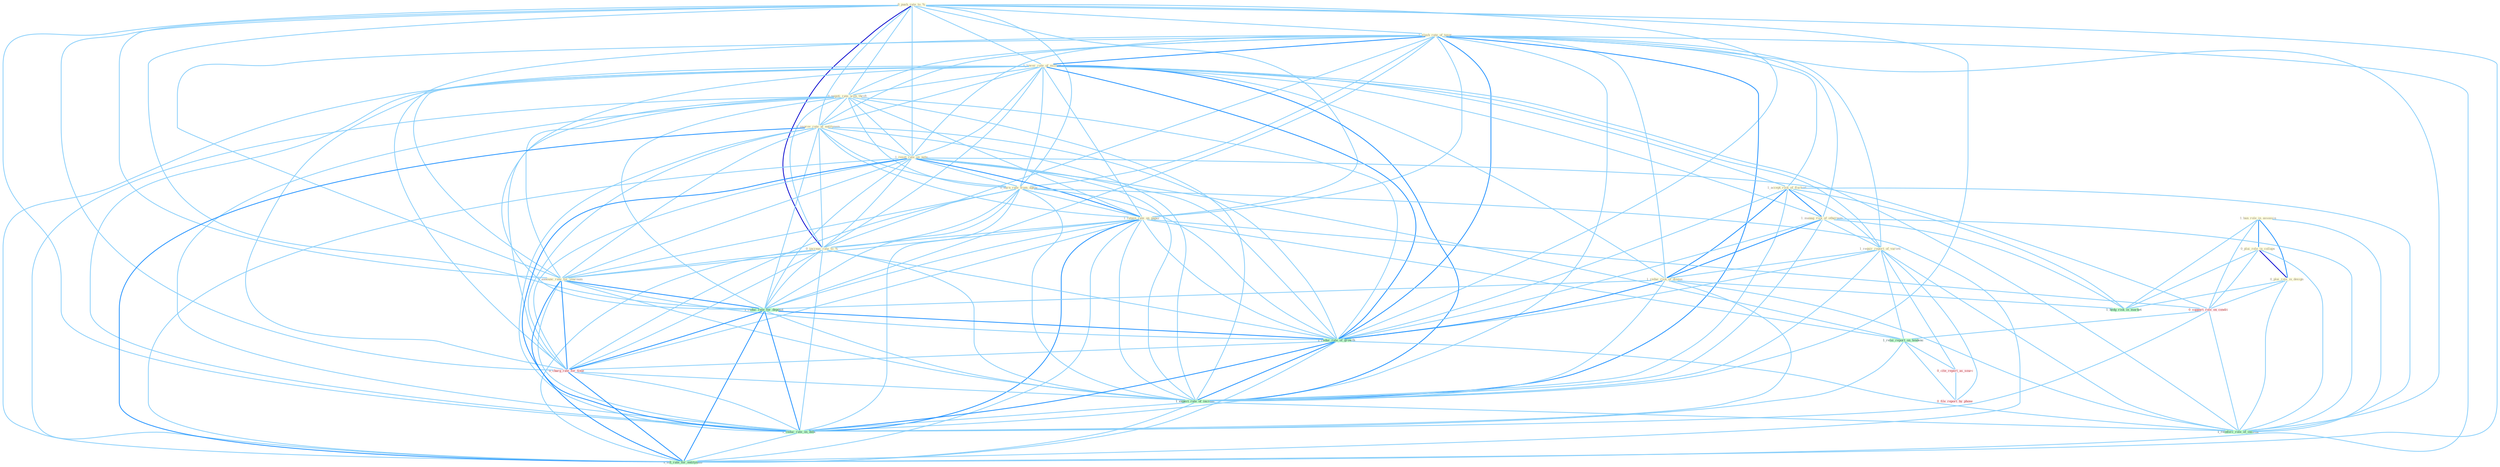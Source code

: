 Graph G{ 
    node
    [shape=polygon,style=filled,width=.5,height=.06,color="#BDFCC9",fixedsize=true,fontsize=4,
    fontcolor="#2f4f4f"];
    {node
    [color="#ffffe0", fontcolor="#8b7d6b"] "0_push_rate_to_% " "1_slash_rate_of_taxat " "1_lower_rate_of_million " "0_negoti_rate_with_thrift " "1_ban_role_in_assassin " "1_accept_risk_of_fluctuat " "0_plai_role_in_collaps " "0_improv_rate_at_entitynam " "1_reset_rate_on_note " "0_earn_rate_from_agenc " "1_manag_risk_of_othernum " "1_requir_report_of_varieti " "1_retain_rate_on_paper " "0_increas_rate_to_% " "1_announc_rate_for_yearnum " "1_reduc_risk_of_diseas " "0_plai_role_in_design "}
{node [color="#fff0f5", fontcolor="#b22222"] "0_support_role_on_condit " "0_cite_report_as_sourc " "0_file_report_by_phone " "0_charg_rate_for_time "}
edge [color="#B0E2FF"];

	"0_push_rate_to_% " -- "1_slash_rate_of_taxat " [w="1", color="#87cefa" ];
	"0_push_rate_to_% " -- "1_lower_rate_of_million " [w="1", color="#87cefa" ];
	"0_push_rate_to_% " -- "0_negoti_rate_with_thrift " [w="1", color="#87cefa" ];
	"0_push_rate_to_% " -- "0_improv_rate_at_entitynam " [w="1", color="#87cefa" ];
	"0_push_rate_to_% " -- "1_reset_rate_on_note " [w="1", color="#87cefa" ];
	"0_push_rate_to_% " -- "0_earn_rate_from_agenc " [w="1", color="#87cefa" ];
	"0_push_rate_to_% " -- "1_retain_rate_on_paper " [w="1", color="#87cefa" ];
	"0_push_rate_to_% " -- "0_increas_rate_to_% " [w="3", color="#0000cd" , len=0.6];
	"0_push_rate_to_% " -- "1_announc_rate_for_yearnum " [w="1", color="#87cefa" ];
	"0_push_rate_to_% " -- "1_reduc_rate_for_deposit " [w="1", color="#87cefa" ];
	"0_push_rate_to_% " -- "1_reduc_rate_of_growth " [w="1", color="#87cefa" ];
	"0_push_rate_to_% " -- "0_charg_rate_for_time " [w="1", color="#87cefa" ];
	"0_push_rate_to_% " -- "1_expect_rate_of_increas " [w="1", color="#87cefa" ];
	"0_push_rate_to_% " -- "1_reduc_rate_on_debt " [w="1", color="#87cefa" ];
	"0_push_rate_to_% " -- "1_lift_rate_for_entitynam " [w="1", color="#87cefa" ];
	"1_slash_rate_of_taxat " -- "1_lower_rate_of_million " [w="2", color="#1e90ff" , len=0.8];
	"1_slash_rate_of_taxat " -- "0_negoti_rate_with_thrift " [w="1", color="#87cefa" ];
	"1_slash_rate_of_taxat " -- "1_accept_risk_of_fluctuat " [w="1", color="#87cefa" ];
	"1_slash_rate_of_taxat " -- "0_improv_rate_at_entitynam " [w="1", color="#87cefa" ];
	"1_slash_rate_of_taxat " -- "1_reset_rate_on_note " [w="1", color="#87cefa" ];
	"1_slash_rate_of_taxat " -- "0_earn_rate_from_agenc " [w="1", color="#87cefa" ];
	"1_slash_rate_of_taxat " -- "1_manag_risk_of_othernum " [w="1", color="#87cefa" ];
	"1_slash_rate_of_taxat " -- "1_requir_report_of_varieti " [w="1", color="#87cefa" ];
	"1_slash_rate_of_taxat " -- "1_retain_rate_on_paper " [w="1", color="#87cefa" ];
	"1_slash_rate_of_taxat " -- "0_increas_rate_to_% " [w="1", color="#87cefa" ];
	"1_slash_rate_of_taxat " -- "1_announc_rate_for_yearnum " [w="1", color="#87cefa" ];
	"1_slash_rate_of_taxat " -- "1_reduc_risk_of_diseas " [w="1", color="#87cefa" ];
	"1_slash_rate_of_taxat " -- "1_reduc_rate_for_deposit " [w="1", color="#87cefa" ];
	"1_slash_rate_of_taxat " -- "1_reduc_rate_of_growth " [w="2", color="#1e90ff" , len=0.8];
	"1_slash_rate_of_taxat " -- "0_charg_rate_for_time " [w="1", color="#87cefa" ];
	"1_slash_rate_of_taxat " -- "1_expect_rate_of_increas " [w="2", color="#1e90ff" , len=0.8];
	"1_slash_rate_of_taxat " -- "1_reduc_rate_on_debt " [w="1", color="#87cefa" ];
	"1_slash_rate_of_taxat " -- "1_reinforc_role_of_institut " [w="1", color="#87cefa" ];
	"1_slash_rate_of_taxat " -- "1_lift_rate_for_entitynam " [w="1", color="#87cefa" ];
	"1_lower_rate_of_million " -- "0_negoti_rate_with_thrift " [w="1", color="#87cefa" ];
	"1_lower_rate_of_million " -- "1_accept_risk_of_fluctuat " [w="1", color="#87cefa" ];
	"1_lower_rate_of_million " -- "0_improv_rate_at_entitynam " [w="1", color="#87cefa" ];
	"1_lower_rate_of_million " -- "1_reset_rate_on_note " [w="1", color="#87cefa" ];
	"1_lower_rate_of_million " -- "0_earn_rate_from_agenc " [w="1", color="#87cefa" ];
	"1_lower_rate_of_million " -- "1_manag_risk_of_othernum " [w="1", color="#87cefa" ];
	"1_lower_rate_of_million " -- "1_requir_report_of_varieti " [w="1", color="#87cefa" ];
	"1_lower_rate_of_million " -- "1_retain_rate_on_paper " [w="1", color="#87cefa" ];
	"1_lower_rate_of_million " -- "0_increas_rate_to_% " [w="1", color="#87cefa" ];
	"1_lower_rate_of_million " -- "1_announc_rate_for_yearnum " [w="1", color="#87cefa" ];
	"1_lower_rate_of_million " -- "1_reduc_risk_of_diseas " [w="1", color="#87cefa" ];
	"1_lower_rate_of_million " -- "1_reduc_rate_for_deposit " [w="1", color="#87cefa" ];
	"1_lower_rate_of_million " -- "1_reduc_rate_of_growth " [w="2", color="#1e90ff" , len=0.8];
	"1_lower_rate_of_million " -- "0_charg_rate_for_time " [w="1", color="#87cefa" ];
	"1_lower_rate_of_million " -- "1_expect_rate_of_increas " [w="2", color="#1e90ff" , len=0.8];
	"1_lower_rate_of_million " -- "1_reduc_rate_on_debt " [w="1", color="#87cefa" ];
	"1_lower_rate_of_million " -- "1_reinforc_role_of_institut " [w="1", color="#87cefa" ];
	"1_lower_rate_of_million " -- "1_lift_rate_for_entitynam " [w="1", color="#87cefa" ];
	"0_negoti_rate_with_thrift " -- "0_improv_rate_at_entitynam " [w="1", color="#87cefa" ];
	"0_negoti_rate_with_thrift " -- "1_reset_rate_on_note " [w="1", color="#87cefa" ];
	"0_negoti_rate_with_thrift " -- "0_earn_rate_from_agenc " [w="1", color="#87cefa" ];
	"0_negoti_rate_with_thrift " -- "1_retain_rate_on_paper " [w="1", color="#87cefa" ];
	"0_negoti_rate_with_thrift " -- "0_increas_rate_to_% " [w="1", color="#87cefa" ];
	"0_negoti_rate_with_thrift " -- "1_announc_rate_for_yearnum " [w="1", color="#87cefa" ];
	"0_negoti_rate_with_thrift " -- "1_reduc_rate_for_deposit " [w="1", color="#87cefa" ];
	"0_negoti_rate_with_thrift " -- "1_reduc_rate_of_growth " [w="1", color="#87cefa" ];
	"0_negoti_rate_with_thrift " -- "0_charg_rate_for_time " [w="1", color="#87cefa" ];
	"0_negoti_rate_with_thrift " -- "1_expect_rate_of_increas " [w="1", color="#87cefa" ];
	"0_negoti_rate_with_thrift " -- "1_reduc_rate_on_debt " [w="1", color="#87cefa" ];
	"0_negoti_rate_with_thrift " -- "1_lift_rate_for_entitynam " [w="1", color="#87cefa" ];
	"1_ban_role_in_assassin " -- "0_plai_role_in_collaps " [w="2", color="#1e90ff" , len=0.8];
	"1_ban_role_in_assassin " -- "0_plai_role_in_design " [w="2", color="#1e90ff" , len=0.8];
	"1_ban_role_in_assassin " -- "0_support_role_on_condit " [w="1", color="#87cefa" ];
	"1_ban_role_in_assassin " -- "1_reinforc_role_of_institut " [w="1", color="#87cefa" ];
	"1_ban_role_in_assassin " -- "1_hedg_risk_in_market " [w="1", color="#87cefa" ];
	"1_accept_risk_of_fluctuat " -- "1_manag_risk_of_othernum " [w="2", color="#1e90ff" , len=0.8];
	"1_accept_risk_of_fluctuat " -- "1_requir_report_of_varieti " [w="1", color="#87cefa" ];
	"1_accept_risk_of_fluctuat " -- "1_reduc_risk_of_diseas " [w="2", color="#1e90ff" , len=0.8];
	"1_accept_risk_of_fluctuat " -- "1_reduc_rate_of_growth " [w="1", color="#87cefa" ];
	"1_accept_risk_of_fluctuat " -- "1_expect_rate_of_increas " [w="1", color="#87cefa" ];
	"1_accept_risk_of_fluctuat " -- "1_reinforc_role_of_institut " [w="1", color="#87cefa" ];
	"1_accept_risk_of_fluctuat " -- "1_hedg_risk_in_market " [w="1", color="#87cefa" ];
	"0_plai_role_in_collaps " -- "0_plai_role_in_design " [w="3", color="#0000cd" , len=0.6];
	"0_plai_role_in_collaps " -- "0_support_role_on_condit " [w="1", color="#87cefa" ];
	"0_plai_role_in_collaps " -- "1_reinforc_role_of_institut " [w="1", color="#87cefa" ];
	"0_plai_role_in_collaps " -- "1_hedg_risk_in_market " [w="1", color="#87cefa" ];
	"0_improv_rate_at_entitynam " -- "1_reset_rate_on_note " [w="1", color="#87cefa" ];
	"0_improv_rate_at_entitynam " -- "0_earn_rate_from_agenc " [w="1", color="#87cefa" ];
	"0_improv_rate_at_entitynam " -- "1_retain_rate_on_paper " [w="1", color="#87cefa" ];
	"0_improv_rate_at_entitynam " -- "0_increas_rate_to_% " [w="1", color="#87cefa" ];
	"0_improv_rate_at_entitynam " -- "1_announc_rate_for_yearnum " [w="1", color="#87cefa" ];
	"0_improv_rate_at_entitynam " -- "1_reduc_rate_for_deposit " [w="1", color="#87cefa" ];
	"0_improv_rate_at_entitynam " -- "1_reduc_rate_of_growth " [w="1", color="#87cefa" ];
	"0_improv_rate_at_entitynam " -- "0_charg_rate_for_time " [w="1", color="#87cefa" ];
	"0_improv_rate_at_entitynam " -- "1_expect_rate_of_increas " [w="1", color="#87cefa" ];
	"0_improv_rate_at_entitynam " -- "1_reduc_rate_on_debt " [w="1", color="#87cefa" ];
	"0_improv_rate_at_entitynam " -- "1_lift_rate_for_entitynam " [w="2", color="#1e90ff" , len=0.8];
	"1_reset_rate_on_note " -- "0_earn_rate_from_agenc " [w="1", color="#87cefa" ];
	"1_reset_rate_on_note " -- "1_retain_rate_on_paper " [w="2", color="#1e90ff" , len=0.8];
	"1_reset_rate_on_note " -- "0_increas_rate_to_% " [w="1", color="#87cefa" ];
	"1_reset_rate_on_note " -- "1_announc_rate_for_yearnum " [w="1", color="#87cefa" ];
	"1_reset_rate_on_note " -- "1_reduc_rate_for_deposit " [w="1", color="#87cefa" ];
	"1_reset_rate_on_note " -- "0_support_role_on_condit " [w="1", color="#87cefa" ];
	"1_reset_rate_on_note " -- "1_relai_report_on_tendenc " [w="1", color="#87cefa" ];
	"1_reset_rate_on_note " -- "1_reduc_rate_of_growth " [w="1", color="#87cefa" ];
	"1_reset_rate_on_note " -- "0_charg_rate_for_time " [w="1", color="#87cefa" ];
	"1_reset_rate_on_note " -- "1_expect_rate_of_increas " [w="1", color="#87cefa" ];
	"1_reset_rate_on_note " -- "1_reduc_rate_on_debt " [w="2", color="#1e90ff" , len=0.8];
	"1_reset_rate_on_note " -- "1_lift_rate_for_entitynam " [w="1", color="#87cefa" ];
	"0_earn_rate_from_agenc " -- "1_retain_rate_on_paper " [w="1", color="#87cefa" ];
	"0_earn_rate_from_agenc " -- "0_increas_rate_to_% " [w="1", color="#87cefa" ];
	"0_earn_rate_from_agenc " -- "1_announc_rate_for_yearnum " [w="1", color="#87cefa" ];
	"0_earn_rate_from_agenc " -- "1_reduc_rate_for_deposit " [w="1", color="#87cefa" ];
	"0_earn_rate_from_agenc " -- "1_reduc_rate_of_growth " [w="1", color="#87cefa" ];
	"0_earn_rate_from_agenc " -- "0_charg_rate_for_time " [w="1", color="#87cefa" ];
	"0_earn_rate_from_agenc " -- "1_expect_rate_of_increas " [w="1", color="#87cefa" ];
	"0_earn_rate_from_agenc " -- "1_reduc_rate_on_debt " [w="1", color="#87cefa" ];
	"0_earn_rate_from_agenc " -- "1_lift_rate_for_entitynam " [w="1", color="#87cefa" ];
	"1_manag_risk_of_othernum " -- "1_requir_report_of_varieti " [w="1", color="#87cefa" ];
	"1_manag_risk_of_othernum " -- "1_reduc_risk_of_diseas " [w="2", color="#1e90ff" , len=0.8];
	"1_manag_risk_of_othernum " -- "1_reduc_rate_of_growth " [w="1", color="#87cefa" ];
	"1_manag_risk_of_othernum " -- "1_expect_rate_of_increas " [w="1", color="#87cefa" ];
	"1_manag_risk_of_othernum " -- "1_reinforc_role_of_institut " [w="1", color="#87cefa" ];
	"1_manag_risk_of_othernum " -- "1_hedg_risk_in_market " [w="1", color="#87cefa" ];
	"1_requir_report_of_varieti " -- "1_reduc_risk_of_diseas " [w="1", color="#87cefa" ];
	"1_requir_report_of_varieti " -- "1_relai_report_on_tendenc " [w="1", color="#87cefa" ];
	"1_requir_report_of_varieti " -- "0_cite_report_as_sourc " [w="1", color="#87cefa" ];
	"1_requir_report_of_varieti " -- "1_reduc_rate_of_growth " [w="1", color="#87cefa" ];
	"1_requir_report_of_varieti " -- "0_file_report_by_phone " [w="1", color="#87cefa" ];
	"1_requir_report_of_varieti " -- "1_expect_rate_of_increas " [w="1", color="#87cefa" ];
	"1_requir_report_of_varieti " -- "1_reinforc_role_of_institut " [w="1", color="#87cefa" ];
	"1_retain_rate_on_paper " -- "0_increas_rate_to_% " [w="1", color="#87cefa" ];
	"1_retain_rate_on_paper " -- "1_announc_rate_for_yearnum " [w="1", color="#87cefa" ];
	"1_retain_rate_on_paper " -- "1_reduc_rate_for_deposit " [w="1", color="#87cefa" ];
	"1_retain_rate_on_paper " -- "0_support_role_on_condit " [w="1", color="#87cefa" ];
	"1_retain_rate_on_paper " -- "1_relai_report_on_tendenc " [w="1", color="#87cefa" ];
	"1_retain_rate_on_paper " -- "1_reduc_rate_of_growth " [w="1", color="#87cefa" ];
	"1_retain_rate_on_paper " -- "0_charg_rate_for_time " [w="1", color="#87cefa" ];
	"1_retain_rate_on_paper " -- "1_expect_rate_of_increas " [w="1", color="#87cefa" ];
	"1_retain_rate_on_paper " -- "1_reduc_rate_on_debt " [w="2", color="#1e90ff" , len=0.8];
	"1_retain_rate_on_paper " -- "1_lift_rate_for_entitynam " [w="1", color="#87cefa" ];
	"0_increas_rate_to_% " -- "1_announc_rate_for_yearnum " [w="1", color="#87cefa" ];
	"0_increas_rate_to_% " -- "1_reduc_rate_for_deposit " [w="1", color="#87cefa" ];
	"0_increas_rate_to_% " -- "1_reduc_rate_of_growth " [w="1", color="#87cefa" ];
	"0_increas_rate_to_% " -- "0_charg_rate_for_time " [w="1", color="#87cefa" ];
	"0_increas_rate_to_% " -- "1_expect_rate_of_increas " [w="1", color="#87cefa" ];
	"0_increas_rate_to_% " -- "1_reduc_rate_on_debt " [w="1", color="#87cefa" ];
	"0_increas_rate_to_% " -- "1_lift_rate_for_entitynam " [w="1", color="#87cefa" ];
	"1_announc_rate_for_yearnum " -- "1_reduc_rate_for_deposit " [w="2", color="#1e90ff" , len=0.8];
	"1_announc_rate_for_yearnum " -- "1_reduc_rate_of_growth " [w="1", color="#87cefa" ];
	"1_announc_rate_for_yearnum " -- "0_charg_rate_for_time " [w="2", color="#1e90ff" , len=0.8];
	"1_announc_rate_for_yearnum " -- "1_expect_rate_of_increas " [w="1", color="#87cefa" ];
	"1_announc_rate_for_yearnum " -- "1_reduc_rate_on_debt " [w="1", color="#87cefa" ];
	"1_announc_rate_for_yearnum " -- "1_lift_rate_for_entitynam " [w="2", color="#1e90ff" , len=0.8];
	"1_reduc_risk_of_diseas " -- "1_reduc_rate_for_deposit " [w="1", color="#87cefa" ];
	"1_reduc_risk_of_diseas " -- "1_reduc_rate_of_growth " [w="2", color="#1e90ff" , len=0.8];
	"1_reduc_risk_of_diseas " -- "1_expect_rate_of_increas " [w="1", color="#87cefa" ];
	"1_reduc_risk_of_diseas " -- "1_reduc_rate_on_debt " [w="1", color="#87cefa" ];
	"1_reduc_risk_of_diseas " -- "1_reinforc_role_of_institut " [w="1", color="#87cefa" ];
	"1_reduc_risk_of_diseas " -- "1_hedg_risk_in_market " [w="1", color="#87cefa" ];
	"0_plai_role_in_design " -- "0_support_role_on_condit " [w="1", color="#87cefa" ];
	"0_plai_role_in_design " -- "1_reinforc_role_of_institut " [w="1", color="#87cefa" ];
	"0_plai_role_in_design " -- "1_hedg_risk_in_market " [w="1", color="#87cefa" ];
	"1_reduc_rate_for_deposit " -- "1_reduc_rate_of_growth " [w="2", color="#1e90ff" , len=0.8];
	"1_reduc_rate_for_deposit " -- "0_charg_rate_for_time " [w="2", color="#1e90ff" , len=0.8];
	"1_reduc_rate_for_deposit " -- "1_expect_rate_of_increas " [w="1", color="#87cefa" ];
	"1_reduc_rate_for_deposit " -- "1_reduc_rate_on_debt " [w="2", color="#1e90ff" , len=0.8];
	"1_reduc_rate_for_deposit " -- "1_lift_rate_for_entitynam " [w="2", color="#1e90ff" , len=0.8];
	"0_support_role_on_condit " -- "1_relai_report_on_tendenc " [w="1", color="#87cefa" ];
	"0_support_role_on_condit " -- "1_reduc_rate_on_debt " [w="1", color="#87cefa" ];
	"0_support_role_on_condit " -- "1_reinforc_role_of_institut " [w="1", color="#87cefa" ];
	"1_relai_report_on_tendenc " -- "0_cite_report_as_sourc " [w="1", color="#87cefa" ];
	"1_relai_report_on_tendenc " -- "0_file_report_by_phone " [w="1", color="#87cefa" ];
	"1_relai_report_on_tendenc " -- "1_reduc_rate_on_debt " [w="1", color="#87cefa" ];
	"0_cite_report_as_sourc " -- "0_file_report_by_phone " [w="1", color="#87cefa" ];
	"1_reduc_rate_of_growth " -- "0_charg_rate_for_time " [w="1", color="#87cefa" ];
	"1_reduc_rate_of_growth " -- "1_expect_rate_of_increas " [w="2", color="#1e90ff" , len=0.8];
	"1_reduc_rate_of_growth " -- "1_reduc_rate_on_debt " [w="2", color="#1e90ff" , len=0.8];
	"1_reduc_rate_of_growth " -- "1_reinforc_role_of_institut " [w="1", color="#87cefa" ];
	"1_reduc_rate_of_growth " -- "1_lift_rate_for_entitynam " [w="1", color="#87cefa" ];
	"0_charg_rate_for_time " -- "1_expect_rate_of_increas " [w="1", color="#87cefa" ];
	"0_charg_rate_for_time " -- "1_reduc_rate_on_debt " [w="1", color="#87cefa" ];
	"0_charg_rate_for_time " -- "1_lift_rate_for_entitynam " [w="2", color="#1e90ff" , len=0.8];
	"1_expect_rate_of_increas " -- "1_reduc_rate_on_debt " [w="1", color="#87cefa" ];
	"1_expect_rate_of_increas " -- "1_reinforc_role_of_institut " [w="1", color="#87cefa" ];
	"1_expect_rate_of_increas " -- "1_lift_rate_for_entitynam " [w="1", color="#87cefa" ];
	"1_reduc_rate_on_debt " -- "1_lift_rate_for_entitynam " [w="1", color="#87cefa" ];
}